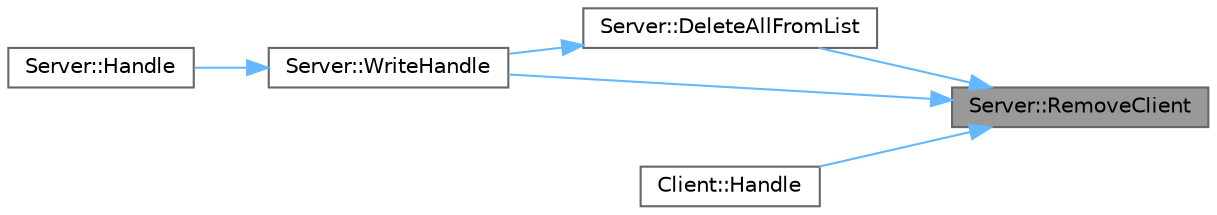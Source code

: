 digraph "Server::RemoveClient"
{
 // LATEX_PDF_SIZE
  bgcolor="transparent";
  edge [fontname=Helvetica,fontsize=10,labelfontname=Helvetica,labelfontsize=10];
  node [fontname=Helvetica,fontsize=10,shape=box,height=0.2,width=0.4];
  rankdir="RL";
  Node1 [id="Node000001",label="Server::RemoveClient",height=0.2,width=0.4,color="gray40", fillcolor="grey60", style="filled", fontcolor="black",tooltip="Удаляет клиента из списка."];
  Node1 -> Node2 [id="edge1_Node000001_Node000002",dir="back",color="steelblue1",style="solid",tooltip=" "];
  Node2 [id="Node000002",label="Server::DeleteAllFromList",height=0.2,width=0.4,color="grey40", fillcolor="white", style="filled",URL="$class_server.html#a57eb4221ca74cda9ae58843f6abf1d06",tooltip="Удаляет всех клиентов из списка."];
  Node2 -> Node3 [id="edge2_Node000002_Node000003",dir="back",color="steelblue1",style="solid",tooltip=" "];
  Node3 [id="Node000003",label="Server::WriteHandle",height=0.2,width=0.4,color="grey40", fillcolor="white", style="filled",URL="$class_server.html#a76a0e5a2a9bbc3abf9f77ac704f554af",tooltip="Обрабатывает события записи."];
  Node3 -> Node4 [id="edge3_Node000003_Node000004",dir="back",color="steelblue1",style="solid",tooltip=" "];
  Node4 [id="Node000004",label="Server::Handle",height=0.2,width=0.4,color="grey40", fillcolor="white", style="filled",URL="$class_server.html#aa8a2b033575df088c0716ba949875c63",tooltip="Абстрактный метод для обработки событий."];
  Node1 -> Node5 [id="edge4_Node000001_Node000005",dir="back",color="steelblue1",style="solid",tooltip=" "];
  Node5 [id="Node000005",label="Client::Handle",height=0.2,width=0.4,color="grey40", fillcolor="white", style="filled",URL="$class_client.html#a19bc7e4772a0567a814c0e57b5b881e0",tooltip="Абстрактный метод для обработки событий."];
  Node1 -> Node3 [id="edge5_Node000001_Node000003",dir="back",color="steelblue1",style="solid",tooltip=" "];
}
